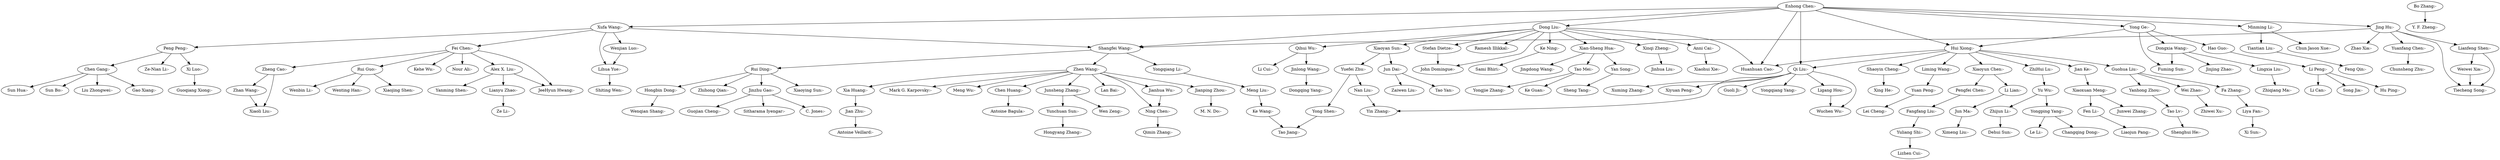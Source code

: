 strict digraph G{
"Fei Chen:-" -> "Alex X. Liu:-"
"Xufa Wang:-" -> "Peng Peng:-"
"Zhen Wang:-" -> "Junsheng Zhang:-"
"Rui Ding:-" -> "Jinzhu Gao:-"
"Yunchuan Sun:-" -> "Hongyang Zhang:-"
"Dong Liu:-" -> "Xian-Sheng Hua:-"
"Hui Xiong:-" -> "Huanhuan Cao:-"
"Jinzhu Gao:-" -> "Sitharama Iyengar:-"
"Zhen Wang:-" -> "Chen Huang:-"
"Yanhong Zhou:-" -> "Tao Lv:-"
"Jun Dai:-" -> "Zaiwen Liu:-"
"Lingxia Liu:-" -> "Zhiqiang Ma:-"
"Yuliang Shi:-" -> "Lizhen Cui:-"
"Fangfang Liu:-" -> "Yuliang Shi:-"
"Xian-Sheng Hua:-" -> "Jingdong Wang:-"
"Lianyu Zhao:-" -> "Ze Li:-"
"Yong Ge:-" -> "Dongxia Wang:-"
"Junsheng Zhang:-" -> "Wen Zeng:-"
"Alex X. Liu:-" -> "JeeHyun Hwang:-"
"Minming Li:-" -> "Chun Jason Xue:-"
"Dong Liu:-" -> "Stefan Dietze:-"
"Tao Lv:-" -> "Shenghui He:-"
"Enhong Chen:-" -> "Qi Liu:-"
"Stefan Dietze:-" -> "John Domingue:-"
"Dong Liu:-" -> "Huanhuan Cao:-"
"Xiaoyun Chen:-" -> "Pengfei Chen:-"
"Zheng Cao:-" -> "Xiaoli Liu:-"
"ZhiHui Lu:-" -> "Yu Wu:-"
"Jinlong Wang:-" -> "Dongqing Yang:-"
"Xinqi Zheng:-" -> "Jinhua Liu:-"
"Zhen Wang:-" -> "Xia Huang:-"
"Dong Liu:-" -> "Ramesh Illikkal:-"
"Jun Ma:-" -> "Ximeng Liu:-"
"Ke Wang:-" -> "Tao Jiang:-"
"Jianhua Wu:-" -> "Ning Chen:-"
"Yongping Yang:-" -> "Changqing Dong:-"
"Enhong Chen:-" -> "Huanhuan Cao:-"
"Hui Xiong:-" -> "Xiaoyun Chen:-"
"Zhijun Li:-" -> "Dehui Sun:-"
"Shaoyin Cheng:-" -> "Xing He:-"
"Fei Chen:-" -> "Rui Guo:-"
"Minming Li:-" -> "Tiantian Liu:-"
"Xiaoyan Sun:-" -> "Yuefei Zhu:-"
"Jian Ke:-" -> "Xiaoxuan Meng:-"
"Xian-Sheng Hua:-" -> "Tao Mei:-"
"Weiwei Xia:-" -> "Tiecheng Song:-"
"Dong Liu:-" -> "Anni Cai:-"
"Enhong Chen:-" -> "Yong Ge:-"
"Alex X. Liu:-" -> "Yanming Shen:-"
"Xi Luo:-" -> "Guoqiang Xiong:-"
"Dong Liu:-" -> "Qihui Wu:-"
"Li Lian:-" -> "Jun Ma:-"
"Enhong Chen:-" -> "Xufa Wang:-"
"Yong Shen:-" -> "Tao Jiang:-"
"Jing Hu:-" -> "Lianfeng Shen:-"
"Yan Song:-" -> "Sheng Tang:-"
"Zhen Wang:-" -> "Jianhua Wu:-"
"Ning Chen:-" -> "Qimin Zhang:-"
"Anni Cai:-" -> "Xiaohui Xie:-"
"Enhong Chen:-" -> "Hui Xiong:-"
"Wenjian Luo:-" -> "Lihua Yue:-"
"Yongping Yang:-" -> "Le Li:-"
"Xufa Wang:-" -> "Shangfei Wang:-"
"Enhong Chen:-" -> "Dong Liu:-"
"Dongxia Wang:-" -> "Jinjing Zhao:-"
"Rui Ding:-" -> "Xiaoying Sun:-"
"Qi Liu:-" -> "Xiyuan Peng:-"
"Jun Dai:-" -> "Tao Yan:-"
"Xufa Wang:-" -> "Wenjian Luo:-"
"Zhen Wang:-" -> "Mark G. Karpovsky:-"
"Peng Peng:-" -> "Xi Luo:-"
"Lianfeng Shen:-" -> "Weiwei Xia:-"
"Dong Liu:-" -> "Xiaoyan Sun:-"
"Nan Liu:-" -> "Yin Zhang:-"
"Chen Huang:-" -> "Antoine Bagula:-"
"Bo Zhang:-" -> "Y. F. Zheng:-"
"Fei Chen:-" -> "JeeHyun Hwang:-"
"Jinzhu Gao:-" -> "C. Jones:-"
"Hui Xiong:-" -> "Shaoyin Cheng:-"
"Dong Liu:-" -> "Ke Ning:-"
"Xian-Sheng Hua:-" -> "Yan Song:-"
"Rui Ding:-" -> "Hongbin Dong:-"
"Junsheng Zhang:-" -> "Yunchuan Sun:-"
"Qihui Wu:-" -> "Li Cui:-"
"Zhen Wang:-" -> "Meng Wu:-"
"Xufa Wang:-" -> "Lihua Yue:-"
"Fei Chen:-" -> "Zheng Cao:-"
"Yong Ge:-" -> "Hui Xiong:-"
"Yong Ge:-" -> "Fuming Sun:-"
"Chen Gang:-" -> "Liu Zhongwei:-"
"Jing Hu:-" -> "Zhao Xia:-"
"Jing Hu:-" -> "Shangfei Wang:-"
"Guohua Liu:-" -> "Yanhong Zhou:-"
"Xiaoyun Chen:-" -> "Li Lian:-"
"Hao Guo:-" -> "Li Peng:-"
"Liya Fan:-" -> "Xi Sun:-"
"Enhong Chen:-" -> "Shangfei Wang:-"
"Yongqiang Li:-" -> "Meng Liu:-"
"Shangfei Wang:-" -> "Yongqiang Li:-"
"Hui Xiong:-" -> "Liming Wang:-"
"Hui Xiong:-" -> "Guohua Liu:-"
"Yu Wu:-" -> "Yongping Yang:-"
"Alex X. Liu:-" -> "Lianyu Zhao:-"
"Zhen Wang:-" -> "Jianping Zhou:-"
"Xufa Wang:-" -> "Fei Chen:-"
"Meng Liu:-" -> "Ke Wang:-"
"Pengfei Chen:-" -> "Fangfang Liu:-"
"Yong Ge:-" -> "Hao Guo:-"
"Enhong Chen:-" -> "Minming Li:-"
"Dongxia Wang:-" -> "Lingxia Liu:-"
"Fei Chen:-" -> "Kehe Wu:-"
"Chen Gang:-" -> "Gao Xiang:-"
"Zhan Wang:-" -> "Xiaoli Liu:-"
"Qihui Wu:-" -> "Jinlong Wang:-"
"Xiaoxuan Meng:-" -> "Fen Li:-"
"Xia Huang:-" -> "Jian Zhu:-"
"Rui Ding:-" -> "Zhihong Qian:-"
"Guohua Liu:-" -> "Wei Zhao:-"
"Jianping Zhou:-" -> "M. N. Do:-"
"Guohua Liu:-" -> "Fa Zhang:-"
"Hui Xiong:-" -> "Qi Liu:-"
"Jing Hu:-" -> "Yuanfang Chen:-"
"Qi Liu:-" -> "Guoli Ji:-"
"Peng Peng:-" -> "Ze-Nian Li:-"
"Liming Wang:-" -> "Yuan Peng:-"
"Zheng Cao:-" -> "Zhan Wang:-"
"Ke Ning:-" -> "Sami Bhiri:-"
"Jinzhu Gao:-" -> "Guojian Cheng:-"
"Peng Peng:-" -> "Chen Gang:-"
"Zhen Wang:-" -> "Lan Bai:-"
"Qi Liu:-" -> "Yongqiang Yang:-"
"Dong Liu:-" -> "John Domingue:-"
"Rui Guo:-" -> "Wenting Han:-"
"Ligang Hou:-" -> "Wuchen Wu:-"
"Jian Zhu:-" -> "Antoine Veillard:-"
"Hui Xiong:-" -> "ZhiHui Lu:-"
"Xiaoyan Sun:-" -> "Jun Dai:-"
"Lianfeng Shen:-" -> "Tiecheng Song:-"
"Rui Guo:-" -> "Xiaojing Shen:-"
"Wei Zhao:-" -> "Zhiwei Xu:-"
"Chen Gang:-" -> "Sun Hua:-"
"Lihua Yue:-" -> "Shiting Wen:-"
"Dong Liu:-" -> "Xinqi Zheng:-"
"Chen Gang:-" -> "Sun Bo:-"
"Enhong Chen:-" -> "Jing Hu:-"
"Jing Hu:-" -> "Tiecheng Song:-"
"Shangfei Wang:-" -> "Zhen Wang:-"
"Yuefei Zhu:-" -> "Yong Shen:-"
"Yu Wu:-" -> "Zhijun Li:-"
"Dongxia Wang:-" -> "Fuming Sun:-"
"Zhen Wang:-" -> "Ning Chen:-"
"Li Peng:-" -> "Song Jia:-"
"Tao Mei:-" -> "Yongjie Zhang:-"
"Shangfei Wang:-" -> "Rui Ding:-"
"Fen Li:-" -> "Liaojun Pang:-"
"Tiantian Liu:-" -> "Feng Qin:-"
"Hongbin Dong:-" -> "Wenqian Shang:-"
"Qi Liu:-" -> "Wuchen Wu:-"
"Fei Chen:-" -> "Nour Ali:-"
"Hui Xiong:-" -> "Jian Ke:-"
"Yuanfang Chen:-" -> "Chunsheng Zhu:-"
"Qi Liu:-" -> "Xuming Zhang:-"
"Fa Zhang:-" -> "Liya Fan:-"
"Li Peng:-" -> "Hu Ping:-"
"Rui Guo:-" -> "Wenbin Li:-"
"Li Peng:-" -> "Li Can:-"
"Yuan Peng:-" -> "Lei Cheng:-"
"Yuefei Zhu:-" -> "Nan Liu:-"
"Tao Mei:-" -> "Ke Guan:-"
"Qi Liu:-" -> "Yin Zhang:-"
"Qi Liu:-" -> "Ligang Hou:-"
"Xiaoxuan Meng:-" -> "Junwei Zhang:-"
}